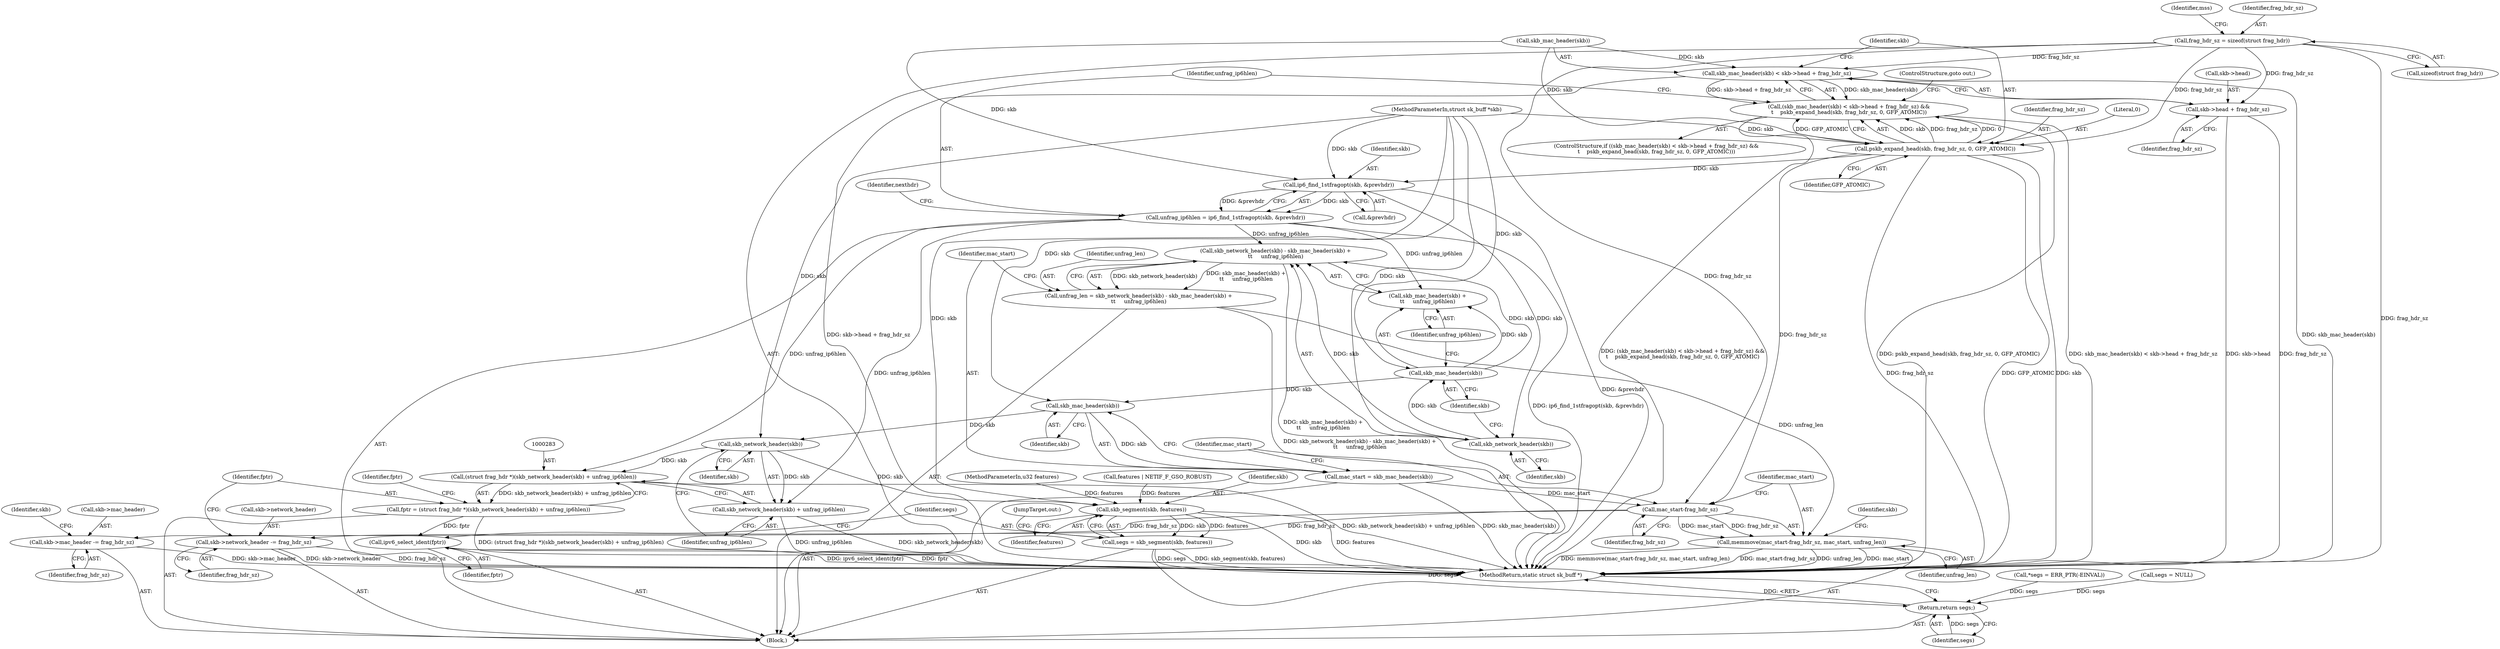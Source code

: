 digraph "0_linux_87c48fa3b4630905f98268dde838ee43626a060c_3@API" {
"1000123" [label="(Call,frag_hdr_sz = sizeof(struct frag_hdr))"];
"1000223" [label="(Call,skb_mac_header(skb) < skb->head + frag_hdr_sz)"];
"1000222" [label="(Call,(skb_mac_header(skb) < skb->head + frag_hdr_sz) &&\n\t    pskb_expand_head(skb, frag_hdr_sz, 0, GFP_ATOMIC))"];
"1000226" [label="(Call,skb->head + frag_hdr_sz)"];
"1000231" [label="(Call,pskb_expand_head(skb, frag_hdr_sz, 0, GFP_ATOMIC))"];
"1000239" [label="(Call,ip6_find_1stfragopt(skb, &prevhdr))"];
"1000237" [label="(Call,unfrag_ip6hlen = ip6_find_1stfragopt(skb, &prevhdr))"];
"1000253" [label="(Call,skb_network_header(skb) - skb_mac_header(skb) +\n\t\t     unfrag_ip6hlen)"];
"1000251" [label="(Call,unfrag_len = skb_network_header(skb) - skb_mac_header(skb) +\n\t\t     unfrag_ip6hlen)"];
"1000264" [label="(Call,memmove(mac_start-frag_hdr_sz, mac_start, unfrag_len))"];
"1000256" [label="(Call,skb_mac_header(skb) +\n\t\t     unfrag_ip6hlen)"];
"1000282" [label="(Call,(struct frag_hdr *)(skb_network_header(skb) + unfrag_ip6hlen))"];
"1000280" [label="(Call,fptr = (struct frag_hdr *)(skb_network_header(skb) + unfrag_ip6hlen))"];
"1000298" [label="(Call,ipv6_select_ident(fptr))"];
"1000284" [label="(Call,skb_network_header(skb) + unfrag_ip6hlen)"];
"1000254" [label="(Call,skb_network_header(skb))"];
"1000257" [label="(Call,skb_mac_header(skb))"];
"1000262" [label="(Call,skb_mac_header(skb))"];
"1000260" [label="(Call,mac_start = skb_mac_header(skb))"];
"1000265" [label="(Call,mac_start-frag_hdr_sz)"];
"1000270" [label="(Call,skb->mac_header -= frag_hdr_sz)"];
"1000275" [label="(Call,skb->network_header -= frag_hdr_sz)"];
"1000285" [label="(Call,skb_network_header(skb))"];
"1000302" [label="(Call,skb_segment(skb, features))"];
"1000300" [label="(Call,segs = skb_segment(skb, features))"];
"1000306" [label="(Return,return segs;)"];
"1000306" [label="(Return,return segs;)"];
"1000253" [label="(Call,skb_network_header(skb) - skb_mac_header(skb) +\n\t\t     unfrag_ip6hlen)"];
"1000269" [label="(Identifier,unfrag_len)"];
"1000255" [label="(Identifier,skb)"];
"1000267" [label="(Identifier,frag_hdr_sz)"];
"1000274" [label="(Identifier,frag_hdr_sz)"];
"1000130" [label="(Identifier,mss)"];
"1000232" [label="(Identifier,skb)"];
"1000264" [label="(Call,memmove(mac_start-frag_hdr_sz, mac_start, unfrag_len))"];
"1000271" [label="(Call,skb->mac_header)"];
"1000251" [label="(Call,unfrag_len = skb_network_header(skb) - skb_mac_header(skb) +\n\t\t     unfrag_ip6hlen)"];
"1000254" [label="(Call,skb_network_header(skb))"];
"1000265" [label="(Call,mac_start-frag_hdr_sz)"];
"1000282" [label="(Call,(struct frag_hdr *)(skb_network_header(skb) + unfrag_ip6hlen))"];
"1000286" [label="(Identifier,skb)"];
"1000268" [label="(Identifier,mac_start)"];
"1000300" [label="(Call,segs = skb_segment(skb, features))"];
"1000235" [label="(Identifier,GFP_ATOMIC)"];
"1000298" [label="(Call,ipv6_select_ident(fptr))"];
"1000106" [label="(MethodParameterIn,struct sk_buff *skb)"];
"1000244" [label="(Identifier,nexthdr)"];
"1000307" [label="(Identifier,segs)"];
"1000266" [label="(Identifier,mac_start)"];
"1000258" [label="(Identifier,skb)"];
"1000125" [label="(Call,sizeof(struct frag_hdr))"];
"1000224" [label="(Call,skb_mac_header(skb))"];
"1000230" [label="(Identifier,frag_hdr_sz)"];
"1000262" [label="(Call,skb_mac_header(skb))"];
"1000263" [label="(Identifier,skb)"];
"1000281" [label="(Identifier,fptr)"];
"1000256" [label="(Call,skb_mac_header(skb) +\n\t\t     unfrag_ip6hlen)"];
"1000276" [label="(Call,skb->network_header)"];
"1000240" [label="(Identifier,skb)"];
"1000237" [label="(Call,unfrag_ip6hlen = ip6_find_1stfragopt(skb, &prevhdr))"];
"1000241" [label="(Call,&prevhdr)"];
"1000226" [label="(Call,skb->head + frag_hdr_sz)"];
"1000280" [label="(Call,fptr = (struct frag_hdr *)(skb_network_header(skb) + unfrag_ip6hlen))"];
"1000260" [label="(Call,mac_start = skb_mac_header(skb))"];
"1000270" [label="(Call,skb->mac_header -= frag_hdr_sz)"];
"1000303" [label="(Identifier,skb)"];
"1000110" [label="(Call,*segs = ERR_PTR(-EINVAL))"];
"1000301" [label="(Identifier,segs)"];
"1000252" [label="(Identifier,unfrag_len)"];
"1000287" [label="(Identifier,unfrag_ip6hlen)"];
"1000236" [label="(ControlStructure,goto out;)"];
"1000308" [label="(MethodReturn,static struct sk_buff *)"];
"1000302" [label="(Call,skb_segment(skb, features))"];
"1000124" [label="(Identifier,frag_hdr_sz)"];
"1000123" [label="(Call,frag_hdr_sz = sizeof(struct frag_hdr))"];
"1000222" [label="(Call,(skb_mac_header(skb) < skb->head + frag_hdr_sz) &&\n\t    pskb_expand_head(skb, frag_hdr_sz, 0, GFP_ATOMIC))"];
"1000233" [label="(Identifier,frag_hdr_sz)"];
"1000284" [label="(Call,skb_network_header(skb) + unfrag_ip6hlen)"];
"1000299" [label="(Identifier,fptr)"];
"1000181" [label="(Call,segs = NULL)"];
"1000304" [label="(Identifier,features)"];
"1000227" [label="(Call,skb->head)"];
"1000272" [label="(Identifier,skb)"];
"1000107" [label="(MethodParameterIn,u32 features)"];
"1000223" [label="(Call,skb_mac_header(skb) < skb->head + frag_hdr_sz)"];
"1000275" [label="(Call,skb->network_header -= frag_hdr_sz)"];
"1000259" [label="(Identifier,unfrag_ip6hlen)"];
"1000231" [label="(Call,pskb_expand_head(skb, frag_hdr_sz, 0, GFP_ATOMIC))"];
"1000285" [label="(Call,skb_network_header(skb))"];
"1000238" [label="(Identifier,unfrag_ip6hlen)"];
"1000261" [label="(Identifier,mac_start)"];
"1000257" [label="(Call,skb_mac_header(skb))"];
"1000234" [label="(Literal,0)"];
"1000239" [label="(Call,ip6_find_1stfragopt(skb, &prevhdr))"];
"1000305" [label="(JumpTarget,out:)"];
"1000279" [label="(Identifier,frag_hdr_sz)"];
"1000108" [label="(Block,)"];
"1000290" [label="(Identifier,fptr)"];
"1000221" [label="(ControlStructure,if ((skb_mac_header(skb) < skb->head + frag_hdr_sz) &&\n\t    pskb_expand_head(skb, frag_hdr_sz, 0, GFP_ATOMIC)))"];
"1000146" [label="(Call,features | NETIF_F_GSO_ROBUST)"];
"1000277" [label="(Identifier,skb)"];
"1000123" -> "1000108"  [label="AST: "];
"1000123" -> "1000125"  [label="CFG: "];
"1000124" -> "1000123"  [label="AST: "];
"1000125" -> "1000123"  [label="AST: "];
"1000130" -> "1000123"  [label="CFG: "];
"1000123" -> "1000308"  [label="DDG: frag_hdr_sz"];
"1000123" -> "1000223"  [label="DDG: frag_hdr_sz"];
"1000123" -> "1000226"  [label="DDG: frag_hdr_sz"];
"1000123" -> "1000231"  [label="DDG: frag_hdr_sz"];
"1000123" -> "1000265"  [label="DDG: frag_hdr_sz"];
"1000223" -> "1000222"  [label="AST: "];
"1000223" -> "1000226"  [label="CFG: "];
"1000224" -> "1000223"  [label="AST: "];
"1000226" -> "1000223"  [label="AST: "];
"1000232" -> "1000223"  [label="CFG: "];
"1000222" -> "1000223"  [label="CFG: "];
"1000223" -> "1000308"  [label="DDG: skb->head + frag_hdr_sz"];
"1000223" -> "1000308"  [label="DDG: skb_mac_header(skb)"];
"1000223" -> "1000222"  [label="DDG: skb_mac_header(skb)"];
"1000223" -> "1000222"  [label="DDG: skb->head + frag_hdr_sz"];
"1000224" -> "1000223"  [label="DDG: skb"];
"1000222" -> "1000221"  [label="AST: "];
"1000222" -> "1000231"  [label="CFG: "];
"1000231" -> "1000222"  [label="AST: "];
"1000236" -> "1000222"  [label="CFG: "];
"1000238" -> "1000222"  [label="CFG: "];
"1000222" -> "1000308"  [label="DDG: skb_mac_header(skb) < skb->head + frag_hdr_sz"];
"1000222" -> "1000308"  [label="DDG: (skb_mac_header(skb) < skb->head + frag_hdr_sz) &&\n\t    pskb_expand_head(skb, frag_hdr_sz, 0, GFP_ATOMIC)"];
"1000222" -> "1000308"  [label="DDG: pskb_expand_head(skb, frag_hdr_sz, 0, GFP_ATOMIC)"];
"1000231" -> "1000222"  [label="DDG: skb"];
"1000231" -> "1000222"  [label="DDG: frag_hdr_sz"];
"1000231" -> "1000222"  [label="DDG: 0"];
"1000231" -> "1000222"  [label="DDG: GFP_ATOMIC"];
"1000226" -> "1000230"  [label="CFG: "];
"1000227" -> "1000226"  [label="AST: "];
"1000230" -> "1000226"  [label="AST: "];
"1000226" -> "1000308"  [label="DDG: skb->head"];
"1000226" -> "1000308"  [label="DDG: frag_hdr_sz"];
"1000231" -> "1000235"  [label="CFG: "];
"1000232" -> "1000231"  [label="AST: "];
"1000233" -> "1000231"  [label="AST: "];
"1000234" -> "1000231"  [label="AST: "];
"1000235" -> "1000231"  [label="AST: "];
"1000231" -> "1000308"  [label="DDG: skb"];
"1000231" -> "1000308"  [label="DDG: frag_hdr_sz"];
"1000231" -> "1000308"  [label="DDG: GFP_ATOMIC"];
"1000224" -> "1000231"  [label="DDG: skb"];
"1000106" -> "1000231"  [label="DDG: skb"];
"1000231" -> "1000239"  [label="DDG: skb"];
"1000231" -> "1000265"  [label="DDG: frag_hdr_sz"];
"1000239" -> "1000237"  [label="AST: "];
"1000239" -> "1000241"  [label="CFG: "];
"1000240" -> "1000239"  [label="AST: "];
"1000241" -> "1000239"  [label="AST: "];
"1000237" -> "1000239"  [label="CFG: "];
"1000239" -> "1000308"  [label="DDG: &prevhdr"];
"1000239" -> "1000237"  [label="DDG: skb"];
"1000239" -> "1000237"  [label="DDG: &prevhdr"];
"1000224" -> "1000239"  [label="DDG: skb"];
"1000106" -> "1000239"  [label="DDG: skb"];
"1000239" -> "1000254"  [label="DDG: skb"];
"1000237" -> "1000108"  [label="AST: "];
"1000238" -> "1000237"  [label="AST: "];
"1000244" -> "1000237"  [label="CFG: "];
"1000237" -> "1000308"  [label="DDG: ip6_find_1stfragopt(skb, &prevhdr)"];
"1000237" -> "1000253"  [label="DDG: unfrag_ip6hlen"];
"1000237" -> "1000256"  [label="DDG: unfrag_ip6hlen"];
"1000237" -> "1000282"  [label="DDG: unfrag_ip6hlen"];
"1000237" -> "1000284"  [label="DDG: unfrag_ip6hlen"];
"1000253" -> "1000251"  [label="AST: "];
"1000253" -> "1000256"  [label="CFG: "];
"1000254" -> "1000253"  [label="AST: "];
"1000256" -> "1000253"  [label="AST: "];
"1000251" -> "1000253"  [label="CFG: "];
"1000253" -> "1000308"  [label="DDG: skb_mac_header(skb) +\n\t\t     unfrag_ip6hlen"];
"1000253" -> "1000251"  [label="DDG: skb_network_header(skb)"];
"1000253" -> "1000251"  [label="DDG: skb_mac_header(skb) +\n\t\t     unfrag_ip6hlen"];
"1000254" -> "1000253"  [label="DDG: skb"];
"1000257" -> "1000253"  [label="DDG: skb"];
"1000251" -> "1000108"  [label="AST: "];
"1000252" -> "1000251"  [label="AST: "];
"1000261" -> "1000251"  [label="CFG: "];
"1000251" -> "1000308"  [label="DDG: skb_network_header(skb) - skb_mac_header(skb) +\n\t\t     unfrag_ip6hlen"];
"1000251" -> "1000264"  [label="DDG: unfrag_len"];
"1000264" -> "1000108"  [label="AST: "];
"1000264" -> "1000269"  [label="CFG: "];
"1000265" -> "1000264"  [label="AST: "];
"1000268" -> "1000264"  [label="AST: "];
"1000269" -> "1000264"  [label="AST: "];
"1000272" -> "1000264"  [label="CFG: "];
"1000264" -> "1000308"  [label="DDG: mac_start-frag_hdr_sz"];
"1000264" -> "1000308"  [label="DDG: unfrag_len"];
"1000264" -> "1000308"  [label="DDG: mac_start"];
"1000264" -> "1000308"  [label="DDG: memmove(mac_start-frag_hdr_sz, mac_start, unfrag_len)"];
"1000265" -> "1000264"  [label="DDG: mac_start"];
"1000265" -> "1000264"  [label="DDG: frag_hdr_sz"];
"1000256" -> "1000259"  [label="CFG: "];
"1000257" -> "1000256"  [label="AST: "];
"1000259" -> "1000256"  [label="AST: "];
"1000257" -> "1000256"  [label="DDG: skb"];
"1000282" -> "1000280"  [label="AST: "];
"1000282" -> "1000284"  [label="CFG: "];
"1000283" -> "1000282"  [label="AST: "];
"1000284" -> "1000282"  [label="AST: "];
"1000280" -> "1000282"  [label="CFG: "];
"1000282" -> "1000308"  [label="DDG: skb_network_header(skb) + unfrag_ip6hlen"];
"1000282" -> "1000280"  [label="DDG: skb_network_header(skb) + unfrag_ip6hlen"];
"1000285" -> "1000282"  [label="DDG: skb"];
"1000280" -> "1000108"  [label="AST: "];
"1000281" -> "1000280"  [label="AST: "];
"1000290" -> "1000280"  [label="CFG: "];
"1000280" -> "1000308"  [label="DDG: (struct frag_hdr *)(skb_network_header(skb) + unfrag_ip6hlen)"];
"1000280" -> "1000298"  [label="DDG: fptr"];
"1000298" -> "1000108"  [label="AST: "];
"1000298" -> "1000299"  [label="CFG: "];
"1000299" -> "1000298"  [label="AST: "];
"1000301" -> "1000298"  [label="CFG: "];
"1000298" -> "1000308"  [label="DDG: ipv6_select_ident(fptr)"];
"1000298" -> "1000308"  [label="DDG: fptr"];
"1000284" -> "1000287"  [label="CFG: "];
"1000285" -> "1000284"  [label="AST: "];
"1000287" -> "1000284"  [label="AST: "];
"1000284" -> "1000308"  [label="DDG: skb_network_header(skb)"];
"1000284" -> "1000308"  [label="DDG: unfrag_ip6hlen"];
"1000285" -> "1000284"  [label="DDG: skb"];
"1000254" -> "1000255"  [label="CFG: "];
"1000255" -> "1000254"  [label="AST: "];
"1000258" -> "1000254"  [label="CFG: "];
"1000106" -> "1000254"  [label="DDG: skb"];
"1000254" -> "1000257"  [label="DDG: skb"];
"1000257" -> "1000258"  [label="CFG: "];
"1000258" -> "1000257"  [label="AST: "];
"1000259" -> "1000257"  [label="CFG: "];
"1000106" -> "1000257"  [label="DDG: skb"];
"1000257" -> "1000262"  [label="DDG: skb"];
"1000262" -> "1000260"  [label="AST: "];
"1000262" -> "1000263"  [label="CFG: "];
"1000263" -> "1000262"  [label="AST: "];
"1000260" -> "1000262"  [label="CFG: "];
"1000262" -> "1000260"  [label="DDG: skb"];
"1000106" -> "1000262"  [label="DDG: skb"];
"1000262" -> "1000285"  [label="DDG: skb"];
"1000260" -> "1000108"  [label="AST: "];
"1000261" -> "1000260"  [label="AST: "];
"1000266" -> "1000260"  [label="CFG: "];
"1000260" -> "1000308"  [label="DDG: skb_mac_header(skb)"];
"1000260" -> "1000265"  [label="DDG: mac_start"];
"1000265" -> "1000267"  [label="CFG: "];
"1000266" -> "1000265"  [label="AST: "];
"1000267" -> "1000265"  [label="AST: "];
"1000268" -> "1000265"  [label="CFG: "];
"1000265" -> "1000270"  [label="DDG: frag_hdr_sz"];
"1000265" -> "1000275"  [label="DDG: frag_hdr_sz"];
"1000270" -> "1000108"  [label="AST: "];
"1000270" -> "1000274"  [label="CFG: "];
"1000271" -> "1000270"  [label="AST: "];
"1000274" -> "1000270"  [label="AST: "];
"1000277" -> "1000270"  [label="CFG: "];
"1000270" -> "1000308"  [label="DDG: skb->mac_header"];
"1000275" -> "1000108"  [label="AST: "];
"1000275" -> "1000279"  [label="CFG: "];
"1000276" -> "1000275"  [label="AST: "];
"1000279" -> "1000275"  [label="AST: "];
"1000281" -> "1000275"  [label="CFG: "];
"1000275" -> "1000308"  [label="DDG: skb->network_header"];
"1000275" -> "1000308"  [label="DDG: frag_hdr_sz"];
"1000285" -> "1000286"  [label="CFG: "];
"1000286" -> "1000285"  [label="AST: "];
"1000287" -> "1000285"  [label="CFG: "];
"1000106" -> "1000285"  [label="DDG: skb"];
"1000285" -> "1000302"  [label="DDG: skb"];
"1000302" -> "1000300"  [label="AST: "];
"1000302" -> "1000304"  [label="CFG: "];
"1000303" -> "1000302"  [label="AST: "];
"1000304" -> "1000302"  [label="AST: "];
"1000300" -> "1000302"  [label="CFG: "];
"1000302" -> "1000308"  [label="DDG: skb"];
"1000302" -> "1000308"  [label="DDG: features"];
"1000302" -> "1000300"  [label="DDG: skb"];
"1000302" -> "1000300"  [label="DDG: features"];
"1000106" -> "1000302"  [label="DDG: skb"];
"1000146" -> "1000302"  [label="DDG: features"];
"1000107" -> "1000302"  [label="DDG: features"];
"1000300" -> "1000108"  [label="AST: "];
"1000301" -> "1000300"  [label="AST: "];
"1000305" -> "1000300"  [label="CFG: "];
"1000300" -> "1000308"  [label="DDG: segs"];
"1000300" -> "1000308"  [label="DDG: skb_segment(skb, features)"];
"1000300" -> "1000306"  [label="DDG: segs"];
"1000306" -> "1000108"  [label="AST: "];
"1000306" -> "1000307"  [label="CFG: "];
"1000307" -> "1000306"  [label="AST: "];
"1000308" -> "1000306"  [label="CFG: "];
"1000306" -> "1000308"  [label="DDG: <RET>"];
"1000307" -> "1000306"  [label="DDG: segs"];
"1000181" -> "1000306"  [label="DDG: segs"];
"1000110" -> "1000306"  [label="DDG: segs"];
}
